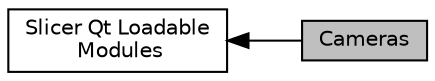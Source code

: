 digraph "Cameras"
{
  bgcolor="transparent";
  edge [fontname="Helvetica",fontsize="10",labelfontname="Helvetica",labelfontsize="10"];
  node [fontname="Helvetica",fontsize="10",shape=record];
  rankdir=LR;
  Node0 [label="Cameras",height=0.2,width=0.4,color="black", fillcolor="grey75", style="filled", fontcolor="black"];
  Node1 [label="Slicer Qt Loadable\l Modules",height=0.2,width=0.4,color="black",URL="$group__Slicer__QtModules.html"];
  Node1->Node0 [shape=plaintext, dir="back", style="solid"];
}
